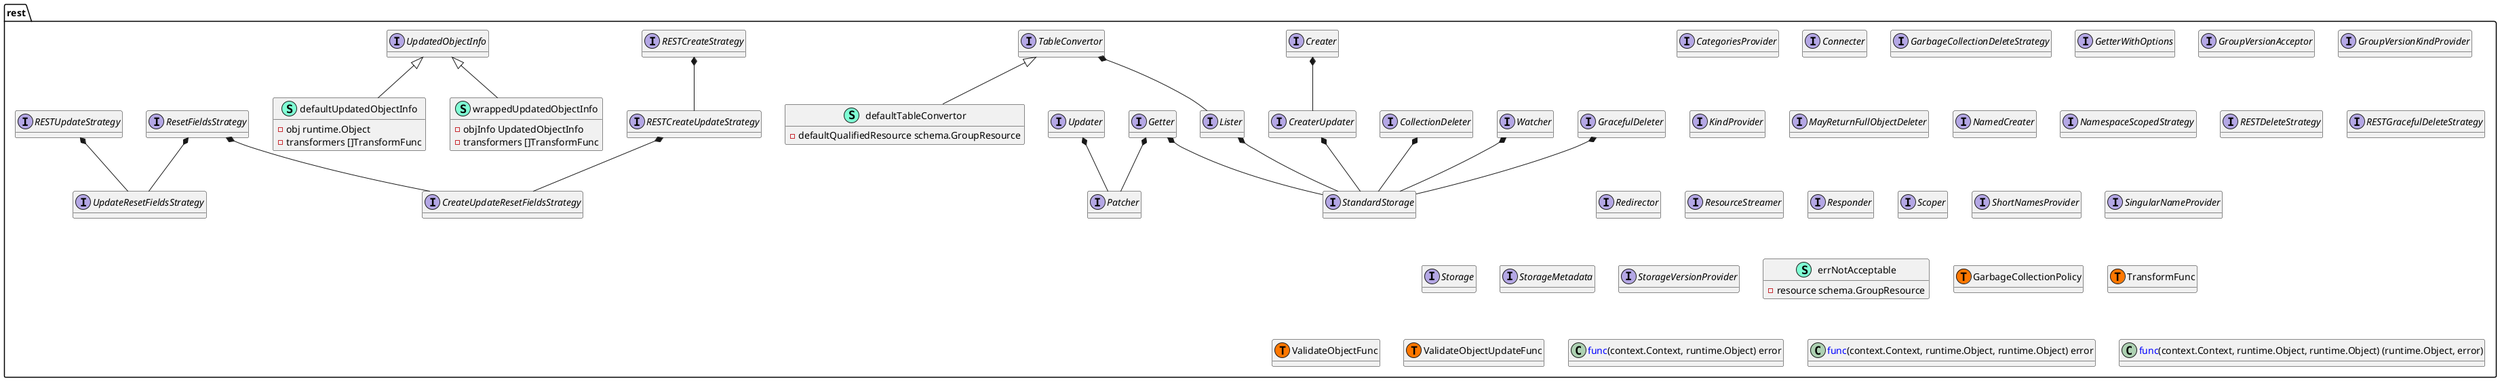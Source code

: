 @startuml
namespace rest {
    interface CategoriesProvider  {
        + Categories() []string

    }
    interface CollectionDeleter  {
        + DeleteCollection(ctx context.Context, deleteValidation ValidateObjectFunc, options *v1.DeleteOptions, listOptions *internalversion.ListOptions) (runtime.Object, error)

    }
    interface Connecter  {
        + Connect(ctx context.Context, id string, options runtime.Object, r Responder) (http.Handler, error)
        + NewConnectOptions() (runtime.Object, bool, string)
        + ConnectMethods() []string

    }
    interface CreateUpdateResetFieldsStrategy  {
    }
    interface Creater  {
        + New() runtime.Object
        + Create(ctx context.Context, obj runtime.Object, createValidation ValidateObjectFunc, options *v1.CreateOptions) (runtime.Object, error)

    }
    interface CreaterUpdater  {
        + Update(ctx context.Context, name string, objInfo UpdatedObjectInfo, createValidation ValidateObjectFunc, updateValidation ValidateObjectUpdateFunc, forceAllowCreate bool, options *v1.UpdateOptions) (runtime.Object, bool, error)

    }
    interface GarbageCollectionDeleteStrategy  {
        + DefaultGarbageCollectionPolicy(ctx context.Context) GarbageCollectionPolicy

    }
    interface Getter  {
        + Get(ctx context.Context, name string, options *v1.GetOptions) (runtime.Object, error)

    }
    interface GetterWithOptions  {
        + Get(ctx context.Context, name string, options runtime.Object) (runtime.Object, error)
        + NewGetOptions() (runtime.Object, bool, string)

    }
    interface GracefulDeleter  {
        + Delete(ctx context.Context, name string, deleteValidation ValidateObjectFunc, options *v1.DeleteOptions) (runtime.Object, bool, error)

    }
    interface GroupVersionAcceptor  {
        + AcceptsGroupVersion(gv schema.GroupVersion) bool

    }
    interface GroupVersionKindProvider  {
        + GroupVersionKind(containingGV schema.GroupVersion) schema.GroupVersionKind

    }
    interface KindProvider  {
        + Kind() string

    }
    interface Lister  {
        + NewList() runtime.Object
        + List(ctx context.Context, options *internalversion.ListOptions) (runtime.Object, error)

    }
    interface MayReturnFullObjectDeleter  {
        + DeleteReturnsDeletedObject() bool

    }
    interface NamedCreater  {
        + New() runtime.Object
        + Create(ctx context.Context, name string, obj runtime.Object, createValidation ValidateObjectFunc, options *v1.CreateOptions) (runtime.Object, error)

    }
    interface NamespaceScopedStrategy  {
        + NamespaceScoped() bool

    }
    interface Patcher  {
    }
    interface RESTCreateStrategy  {
        + NamespaceScoped() bool
        + PrepareForCreate(ctx context.Context, obj runtime.Object) 
        + Validate(ctx context.Context, obj runtime.Object) field.ErrorList
        + WarningsOnCreate(ctx context.Context, obj runtime.Object) []string
        + Canonicalize(obj runtime.Object) 

    }
    interface RESTCreateUpdateStrategy  {
        + AllowCreateOnUpdate() bool
        + PrepareForUpdate(ctx context.Context, obj runtime.Object, old runtime.Object) 
        + ValidateUpdate(ctx context.Context, obj runtime.Object, old runtime.Object) field.ErrorList
        + WarningsOnUpdate(ctx context.Context, obj runtime.Object, old runtime.Object) []string
        + AllowUnconditionalUpdate() bool

    }
    interface RESTDeleteStrategy  {
    }
    interface RESTGracefulDeleteStrategy  {
        + CheckGracefulDelete(ctx context.Context, obj runtime.Object, options *v1.DeleteOptions) bool

    }
    interface RESTUpdateStrategy  {
        + NamespaceScoped() bool
        + AllowCreateOnUpdate() bool
        + PrepareForUpdate(ctx context.Context, obj runtime.Object, old runtime.Object) 
        + ValidateUpdate(ctx context.Context, obj runtime.Object, old runtime.Object) field.ErrorList
        + WarningsOnUpdate(ctx context.Context, obj runtime.Object, old runtime.Object) []string
        + Canonicalize(obj runtime.Object) 
        + AllowUnconditionalUpdate() bool

    }
    interface Redirector  {
        + ResourceLocation(ctx context.Context, id string) (*url.URL, http.RoundTripper, error)

    }
    interface ResetFieldsStrategy  {
        + GetResetFields() <font color=blue>map</font>[fieldpath.APIVersion]*fieldpath.Set

    }
    interface ResourceStreamer  {
        + InputStream(ctx context.Context, apiVersion string, acceptHeader string) (io.ReadCloser, bool, string, error)

    }
    interface Responder  {
        + Object(statusCode int, obj runtime.Object) 
        + Error(err error) 

    }
    interface Scoper  {
        + NamespaceScoped() bool

    }
    interface ShortNamesProvider  {
        + ShortNames() []string

    }
    interface SingularNameProvider  {
        + GetSingularName() string

    }
    interface StandardStorage  {
        + Destroy() 

    }
    interface Storage  {
        + New() runtime.Object
        + Destroy() 

    }
    interface StorageMetadata  {
        + ProducesMIMETypes(verb string) []string
        + ProducesObject(verb string) <font color=blue>interface</font>{}

    }
    interface StorageVersionProvider  {
        + StorageVersion() runtime.GroupVersioner

    }
    interface TableConvertor  {
        + ConvertToTable(ctx context.Context, object runtime.Object, tableOptions runtime.Object) (*v1.Table, error)

    }
    interface UpdateResetFieldsStrategy  {
    }
    interface UpdatedObjectInfo  {
        + Preconditions() *v1.Preconditions
        + UpdatedObject(ctx context.Context, oldObj runtime.Object) (runtime.Object, error)

    }
    interface Updater  {
        + New() runtime.Object
        + Update(ctx context.Context, name string, objInfo UpdatedObjectInfo, createValidation ValidateObjectFunc, updateValidation ValidateObjectUpdateFunc, forceAllowCreate bool, options *v1.UpdateOptions) (runtime.Object, bool, error)

    }
    interface Watcher  {
        + Watch(ctx context.Context, options *internalversion.ListOptions) (watch.Interface, error)

    }
    class defaultTableConvertor << (S,Aquamarine) >> {
        - defaultQualifiedResource schema.GroupResource

        + ConvertToTable(ctx context.Context, object runtime.Object, tableOptions runtime.Object) (*v1.Table, error)

    }
    class defaultUpdatedObjectInfo << (S,Aquamarine) >> {
        - obj runtime.Object
        - transformers []TransformFunc

        + Preconditions() *v1.Preconditions
        + UpdatedObject(ctx context.Context, oldObj runtime.Object) (runtime.Object, error)

    }
    class errNotAcceptable << (S,Aquamarine) >> {
        - resource schema.GroupResource

        + Error() string
        + Status() v1.Status

    }
    class rest.GarbageCollectionPolicy << (T, #FF7700) >>  {
    }
    class rest.TransformFunc << (T, #FF7700) >>  {
    }
    class rest.ValidateObjectFunc << (T, #FF7700) >>  {
    }
    class rest.ValidateObjectUpdateFunc << (T, #FF7700) >>  {
    }
    class wrappedUpdatedObjectInfo << (S,Aquamarine) >> {
        - objInfo UpdatedObjectInfo
        - transformers []TransformFunc

        + Preconditions() *v1.Preconditions
        + UpdatedObject(ctx context.Context, oldObj runtime.Object) (runtime.Object, error)

    }
    class "<font color=blue>func</font>(context.Context, runtime.Object) error" as fontcolorbluefuncfontcontextContextruntimeObjecterror {
        'This class was created so that we can correctly have an alias pointing to this name. Since it contains dots that can break namespaces
    }
    class "<font color=blue>func</font>(context.Context, runtime.Object, runtime.Object) error" as fontcolorbluefuncfontcontextContextruntimeObjectruntimeObjecterror {
        'This class was created so that we can correctly have an alias pointing to this name. Since it contains dots that can break namespaces
    }
    class "<font color=blue>func</font>(context.Context, runtime.Object, runtime.Object) (runtime.Object, error)" as fontcolorbluefuncfontcontextContextruntimeObjectruntimeObjectruntimeObjecterror {
        'This class was created so that we can correctly have an alias pointing to this name. Since it contains dots that can break namespaces
    }
}
"rest.RESTCreateUpdateStrategy" *-- "rest.CreateUpdateResetFieldsStrategy"
"rest.ResetFieldsStrategy" *-- "rest.CreateUpdateResetFieldsStrategy"
"rest.Creater" *-- "rest.CreaterUpdater"
"rest.TableConvertor" *-- "rest.Lister"
"rest.Getter" *-- "rest.Patcher"
"rest.Updater" *-- "rest.Patcher"
"rest.RESTCreateStrategy" *-- "rest.RESTCreateUpdateStrategy"
"rest.CollectionDeleter" *-- "rest.StandardStorage"
"rest.CreaterUpdater" *-- "rest.StandardStorage"
"rest.Getter" *-- "rest.StandardStorage"
"rest.GracefulDeleter" *-- "rest.StandardStorage"
"rest.Lister" *-- "rest.StandardStorage"
"rest.Watcher" *-- "rest.StandardStorage"
"rest.RESTUpdateStrategy" *-- "rest.UpdateResetFieldsStrategy"
"rest.ResetFieldsStrategy" *-- "rest.UpdateResetFieldsStrategy"

"rest.TableConvertor" <|-- "rest.defaultTableConvertor"
"rest.UpdatedObjectInfo" <|-- "rest.defaultUpdatedObjectInfo"
"rest.UpdatedObjectInfo" <|-- "rest.wrappedUpdatedObjectInfo"

hide methods
@enduml
